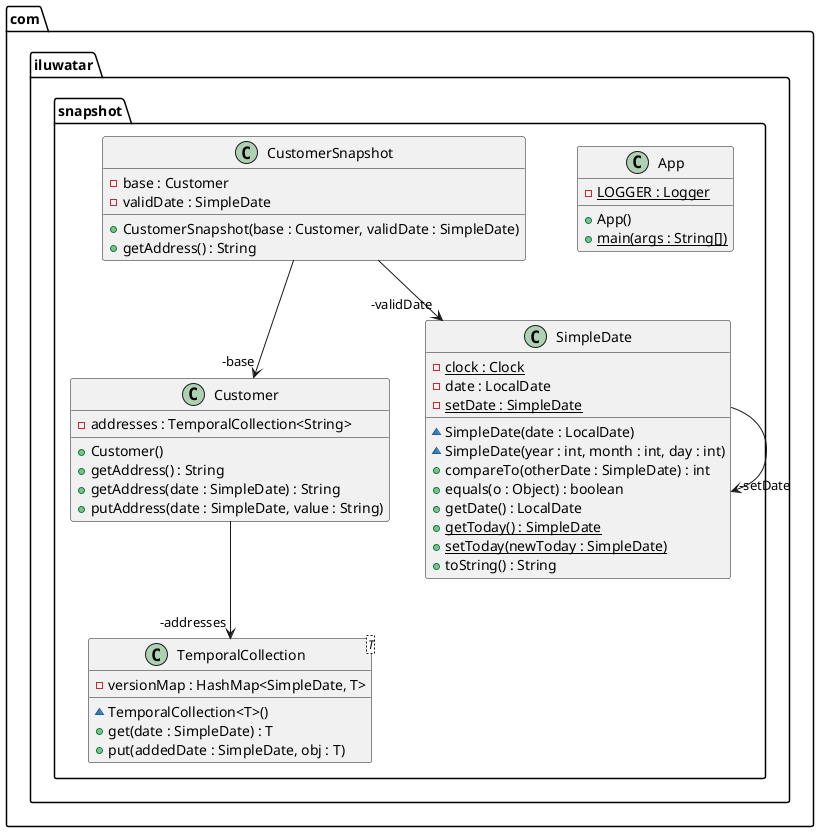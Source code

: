 @startuml
package com.iluwatar.snapshot {
  class App {
    - LOGGER : Logger {static}
    + App()
    + main(args : String[]) {static}
  }
  class Customer {
    - addresses : TemporalCollection<String>
    + Customer()
    + getAddress() : String
    + getAddress(date : SimpleDate) : String
    + putAddress(date : SimpleDate, value : String)
  }
  class CustomerSnapshot {
    - base : Customer
    - validDate : SimpleDate
    + CustomerSnapshot(base : Customer, validDate : SimpleDate)
    + getAddress() : String
  }
  class SimpleDate {
    - clock : Clock {static}
    - date : LocalDate
    - setDate : SimpleDate {static}
    ~ SimpleDate(date : LocalDate)
    ~ SimpleDate(year : int, month : int, day : int)
    + compareTo(otherDate : SimpleDate) : int
    + equals(o : Object) : boolean
    + getDate() : LocalDate
    + getToday() : SimpleDate {static}
    + setToday(newToday : SimpleDate) {static}
    + toString() : String
  }
  class TemporalCollection<T> {
    - versionMap : HashMap<SimpleDate, T>
    ~ TemporalCollection<T>()
    + get(date : SimpleDate) : T
    + put(addedDate : SimpleDate, obj : T)
  }
}
SimpleDate -->  "-setDate" SimpleDate
CustomerSnapshot -->  "-validDate" SimpleDate
CustomerSnapshot -->  "-base" Customer
Customer -->  "-addresses" TemporalCollection
@enduml